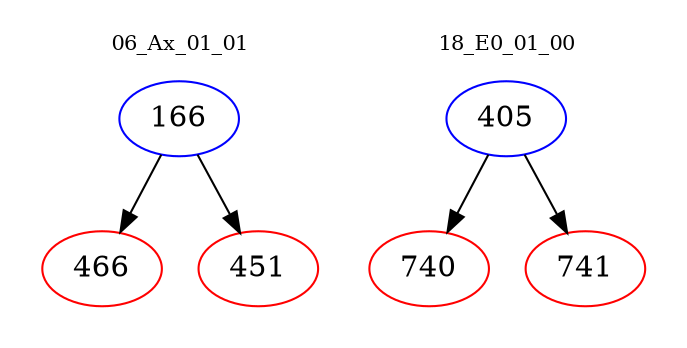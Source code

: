 digraph{
subgraph cluster_0 {
color = white
label = "06_Ax_01_01";
fontsize=10;
T0_166 [label="166", color="blue"]
T0_166 -> T0_466 [color="black"]
T0_466 [label="466", color="red"]
T0_166 -> T0_451 [color="black"]
T0_451 [label="451", color="red"]
}
subgraph cluster_1 {
color = white
label = "18_E0_01_00";
fontsize=10;
T1_405 [label="405", color="blue"]
T1_405 -> T1_740 [color="black"]
T1_740 [label="740", color="red"]
T1_405 -> T1_741 [color="black"]
T1_741 [label="741", color="red"]
}
}
